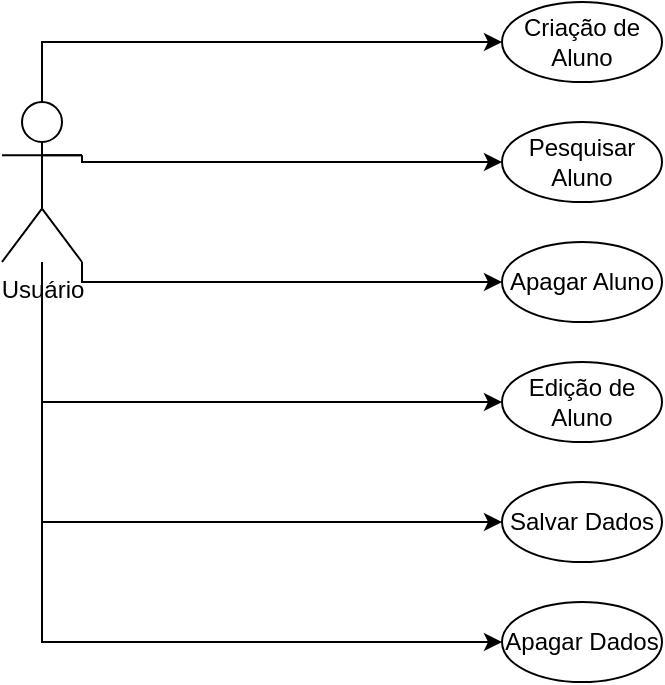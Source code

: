 <mxfile version="15.6.8" type="device"><diagram id="Hu4pA04zY2oLaog_Wlch" name="Page-1"><mxGraphModel dx="2062" dy="794" grid="1" gridSize="10" guides="1" tooltips="1" connect="1" arrows="1" fold="1" page="1" pageScale="1" pageWidth="827" pageHeight="1169" math="0" shadow="0"><root><mxCell id="0"/><mxCell id="1" parent="0"/><mxCell id="Z6LLyLYsHOLxgvLnKHya-1" style="edgeStyle=orthogonalEdgeStyle;rounded=0;orthogonalLoop=1;jettySize=auto;html=1;exitX=1;exitY=0.333;exitDx=0;exitDy=0;exitPerimeter=0;entryX=0;entryY=0.5;entryDx=0;entryDy=0;" parent="1" source="b8D9qdsiCPbjQo75oG8F-1" target="b8D9qdsiCPbjQo75oG8F-4" edge="1"><mxGeometry relative="1" as="geometry"><Array as="points"><mxPoint x="60" y="147"/><mxPoint x="60" y="90"/></Array></mxGeometry></mxCell><mxCell id="Z6LLyLYsHOLxgvLnKHya-2" style="edgeStyle=orthogonalEdgeStyle;rounded=0;orthogonalLoop=1;jettySize=auto;html=1;exitX=1;exitY=0.333;exitDx=0;exitDy=0;exitPerimeter=0;entryX=0;entryY=0.5;entryDx=0;entryDy=0;" parent="1" source="b8D9qdsiCPbjQo75oG8F-1" target="b8D9qdsiCPbjQo75oG8F-5" edge="1"><mxGeometry relative="1" as="geometry"><Array as="points"><mxPoint x="80" y="150"/></Array></mxGeometry></mxCell><mxCell id="aPdMAF0sHVmrH4LkQ709-5" style="edgeStyle=orthogonalEdgeStyle;rounded=0;orthogonalLoop=1;jettySize=auto;html=1;entryX=0;entryY=0.5;entryDx=0;entryDy=0;" edge="1" parent="1" source="b8D9qdsiCPbjQo75oG8F-1" target="aPdMAF0sHVmrH4LkQ709-4"><mxGeometry relative="1" as="geometry"><Array as="points"><mxPoint x="60" y="270"/></Array></mxGeometry></mxCell><mxCell id="aPdMAF0sHVmrH4LkQ709-9" style="edgeStyle=orthogonalEdgeStyle;rounded=0;orthogonalLoop=1;jettySize=auto;html=1;exitX=1;exitY=1;exitDx=0;exitDy=0;exitPerimeter=0;entryX=0;entryY=0.5;entryDx=0;entryDy=0;" edge="1" parent="1" source="b8D9qdsiCPbjQo75oG8F-1" target="aPdMAF0sHVmrH4LkQ709-6"><mxGeometry relative="1" as="geometry"><Array as="points"><mxPoint x="80" y="210"/></Array></mxGeometry></mxCell><mxCell id="aPdMAF0sHVmrH4LkQ709-10" style="edgeStyle=orthogonalEdgeStyle;rounded=0;orthogonalLoop=1;jettySize=auto;html=1;entryX=0;entryY=0.5;entryDx=0;entryDy=0;" edge="1" parent="1" source="b8D9qdsiCPbjQo75oG8F-1" target="aPdMAF0sHVmrH4LkQ709-2"><mxGeometry relative="1" as="geometry"><mxPoint x="60" y="280" as="targetPoint"/><Array as="points"><mxPoint x="60" y="330"/></Array></mxGeometry></mxCell><mxCell id="aPdMAF0sHVmrH4LkQ709-11" style="edgeStyle=orthogonalEdgeStyle;rounded=0;orthogonalLoop=1;jettySize=auto;html=1;entryX=0;entryY=0.5;entryDx=0;entryDy=0;" edge="1" parent="1" source="b8D9qdsiCPbjQo75oG8F-1" target="aPdMAF0sHVmrH4LkQ709-8"><mxGeometry relative="1" as="geometry"><Array as="points"><mxPoint x="60" y="390"/></Array></mxGeometry></mxCell><mxCell id="b8D9qdsiCPbjQo75oG8F-1" value="Usuário" style="shape=umlActor;verticalLabelPosition=bottom;verticalAlign=top;html=1;outlineConnect=0;" parent="1" vertex="1"><mxGeometry x="40" y="120" width="40" height="80" as="geometry"/></mxCell><mxCell id="b8D9qdsiCPbjQo75oG8F-4" value="Criação de Aluno" style="ellipse;whiteSpace=wrap;html=1;" parent="1" vertex="1"><mxGeometry x="290" y="70" width="80" height="40" as="geometry"/></mxCell><mxCell id="b8D9qdsiCPbjQo75oG8F-5" value="Pesquisar Aluno" style="ellipse;whiteSpace=wrap;html=1;" parent="1" vertex="1"><mxGeometry x="290" y="130" width="80" height="40" as="geometry"/></mxCell><mxCell id="b8D9qdsiCPbjQo75oG8F-10" style="edgeStyle=orthogonalEdgeStyle;rounded=0;orthogonalLoop=1;jettySize=auto;html=1;exitX=0.5;exitY=1;exitDx=0;exitDy=0;" parent="1" source="b8D9qdsiCPbjQo75oG8F-4" target="b8D9qdsiCPbjQo75oG8F-4" edge="1"><mxGeometry relative="1" as="geometry"/></mxCell><mxCell id="aPdMAF0sHVmrH4LkQ709-2" value="Salvar Dados" style="ellipse;whiteSpace=wrap;html=1;" vertex="1" parent="1"><mxGeometry x="290" y="310" width="80" height="40" as="geometry"/></mxCell><mxCell id="aPdMAF0sHVmrH4LkQ709-4" value="Edição de Aluno" style="ellipse;whiteSpace=wrap;html=1;" vertex="1" parent="1"><mxGeometry x="290" y="250" width="80" height="40" as="geometry"/></mxCell><mxCell id="aPdMAF0sHVmrH4LkQ709-6" value="Apagar Aluno" style="ellipse;whiteSpace=wrap;html=1;" vertex="1" parent="1"><mxGeometry x="290" y="190" width="80" height="40" as="geometry"/></mxCell><mxCell id="aPdMAF0sHVmrH4LkQ709-8" value="Apagar Dados" style="ellipse;whiteSpace=wrap;html=1;" vertex="1" parent="1"><mxGeometry x="290" y="370" width="80" height="40" as="geometry"/></mxCell></root></mxGraphModel></diagram></mxfile>